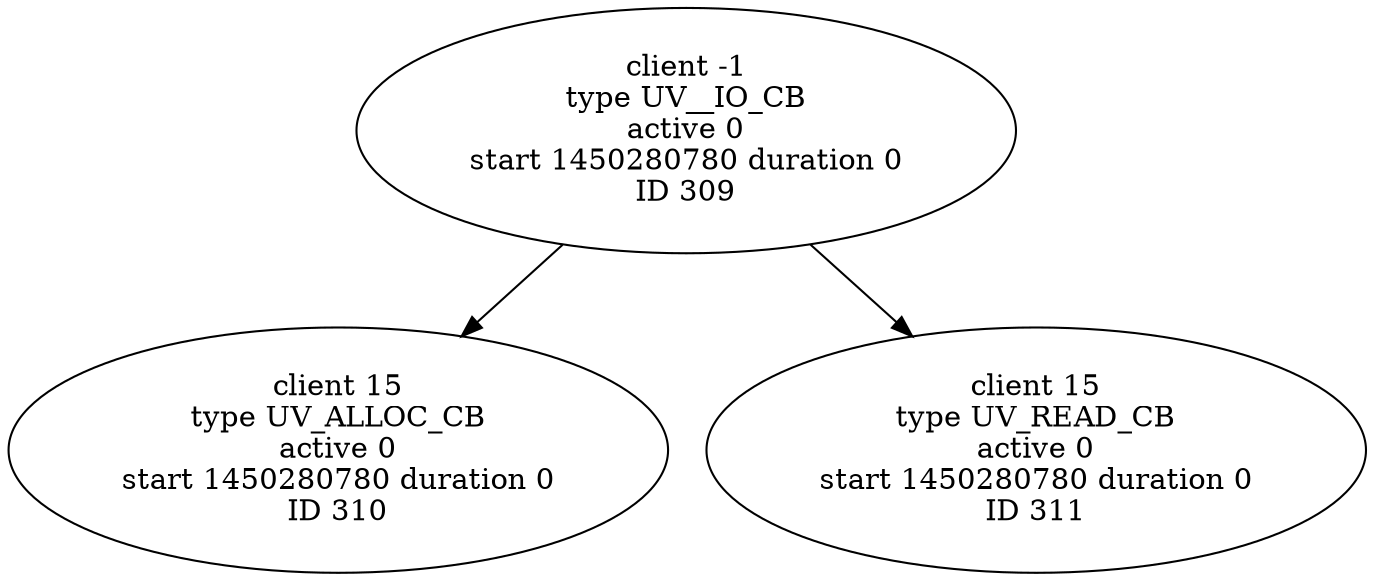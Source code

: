 digraph 135 {
	graph [bb="0,0,498,272"];
	node [label="\N"];
	309	 [height=1.6303,
		label="client -1\ntype UV__IO_CB\nactive 0\nstart 1450280780 duration 0\nID 309",
		pos="249,213",
		width=3.3362];
	310	 [height=1.6303,
		label="client 15\ntype UV_ALLOC_CB\nactive 0\nstart 1450280780 duration 0\nID 310",
		pos="120,59",
		width=3.3362];
	309 -> 310	 [pos="e,165.29,113.36 203.52,158.41 193.25,146.31 182.27,133.37 171.76,120.99"];
	311	 [height=1.6303,
		label="client 15\ntype UV_READ_CB\nactive 0\nstart 1450280780 duration 0\nID 311",
		pos="378,59",
		width=3.3362];
	309 -> 311	 [pos="e,332.71,113.36 294.48,158.41 304.75,146.31 315.73,133.37 326.24,120.99"];
}
